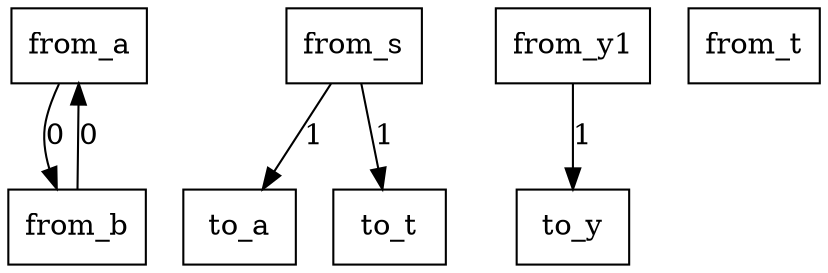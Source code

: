 digraph {
    graph [rankdir=TB
          ,bgcolor=transparent];
    node [shape=box
         ,fillcolor=white
         ,style=filled];
    0 [label=<from_a>];
    1 [label=<from_b>];
    2 [label=<from_s>];
    3 [label=<from_y1>];
    4 [label=<from_t>];
    5 [label=<to_a>];
    6 [label=<to_t>];
    7 [label=<to_y>];
    0 -> 1 [label=0];
    1 -> 0 [label=0];
    2 -> 5 [label=1];
    2 -> 6 [label=1];
    3 -> 7 [label=1];
}
